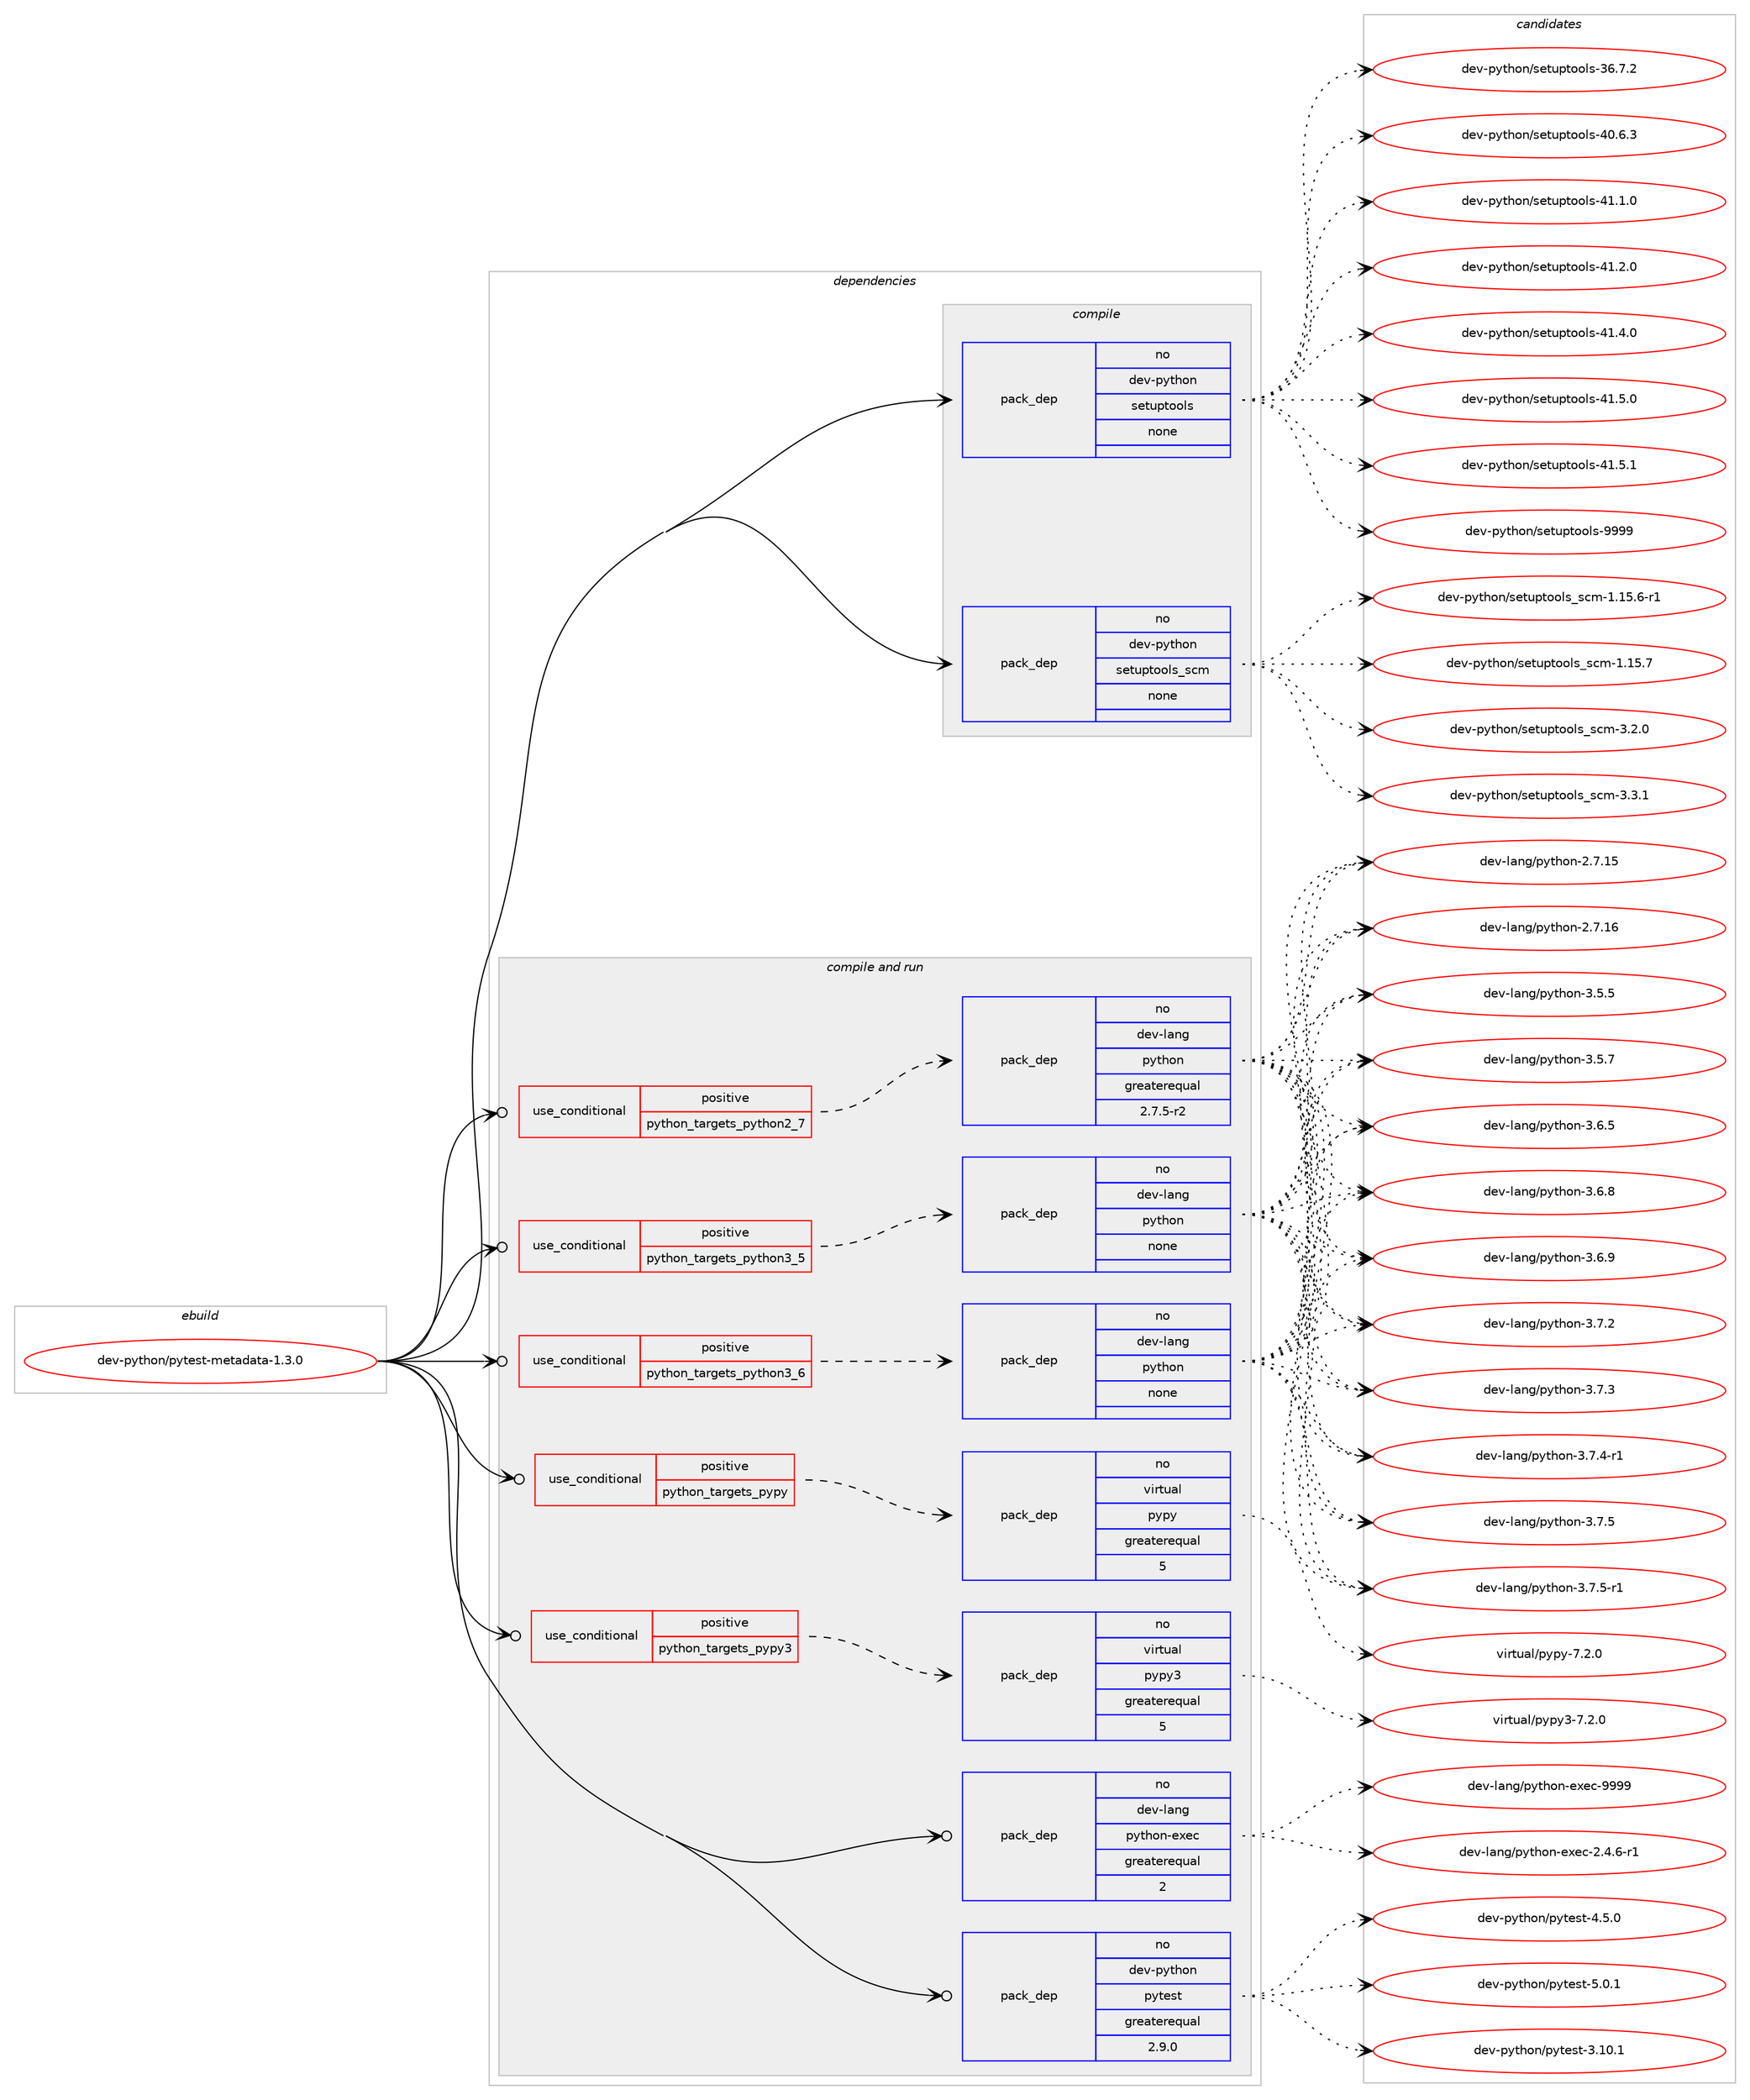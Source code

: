 digraph prolog {

# *************
# Graph options
# *************

newrank=true;
concentrate=true;
compound=true;
graph [rankdir=LR,fontname=Helvetica,fontsize=10,ranksep=1.5];#, ranksep=2.5, nodesep=0.2];
edge  [arrowhead=vee];
node  [fontname=Helvetica,fontsize=10];

# **********
# The ebuild
# **********

subgraph cluster_leftcol {
color=gray;
rank=same;
label=<<i>ebuild</i>>;
id [label="dev-python/pytest-metadata-1.3.0", color=red, width=4, href="../dev-python/pytest-metadata-1.3.0.svg"];
}

# ****************
# The dependencies
# ****************

subgraph cluster_midcol {
color=gray;
label=<<i>dependencies</i>>;
subgraph cluster_compile {
fillcolor="#eeeeee";
style=filled;
label=<<i>compile</i>>;
subgraph pack470607 {
dependency629553 [label=<<TABLE BORDER="0" CELLBORDER="1" CELLSPACING="0" CELLPADDING="4" WIDTH="220"><TR><TD ROWSPAN="6" CELLPADDING="30">pack_dep</TD></TR><TR><TD WIDTH="110">no</TD></TR><TR><TD>dev-python</TD></TR><TR><TD>setuptools</TD></TR><TR><TD>none</TD></TR><TR><TD></TD></TR></TABLE>>, shape=none, color=blue];
}
id:e -> dependency629553:w [weight=20,style="solid",arrowhead="vee"];
subgraph pack470608 {
dependency629554 [label=<<TABLE BORDER="0" CELLBORDER="1" CELLSPACING="0" CELLPADDING="4" WIDTH="220"><TR><TD ROWSPAN="6" CELLPADDING="30">pack_dep</TD></TR><TR><TD WIDTH="110">no</TD></TR><TR><TD>dev-python</TD></TR><TR><TD>setuptools_scm</TD></TR><TR><TD>none</TD></TR><TR><TD></TD></TR></TABLE>>, shape=none, color=blue];
}
id:e -> dependency629554:w [weight=20,style="solid",arrowhead="vee"];
}
subgraph cluster_compileandrun {
fillcolor="#eeeeee";
style=filled;
label=<<i>compile and run</i>>;
subgraph cond147080 {
dependency629555 [label=<<TABLE BORDER="0" CELLBORDER="1" CELLSPACING="0" CELLPADDING="4"><TR><TD ROWSPAN="3" CELLPADDING="10">use_conditional</TD></TR><TR><TD>positive</TD></TR><TR><TD>python_targets_pypy</TD></TR></TABLE>>, shape=none, color=red];
subgraph pack470609 {
dependency629556 [label=<<TABLE BORDER="0" CELLBORDER="1" CELLSPACING="0" CELLPADDING="4" WIDTH="220"><TR><TD ROWSPAN="6" CELLPADDING="30">pack_dep</TD></TR><TR><TD WIDTH="110">no</TD></TR><TR><TD>virtual</TD></TR><TR><TD>pypy</TD></TR><TR><TD>greaterequal</TD></TR><TR><TD>5</TD></TR></TABLE>>, shape=none, color=blue];
}
dependency629555:e -> dependency629556:w [weight=20,style="dashed",arrowhead="vee"];
}
id:e -> dependency629555:w [weight=20,style="solid",arrowhead="odotvee"];
subgraph cond147081 {
dependency629557 [label=<<TABLE BORDER="0" CELLBORDER="1" CELLSPACING="0" CELLPADDING="4"><TR><TD ROWSPAN="3" CELLPADDING="10">use_conditional</TD></TR><TR><TD>positive</TD></TR><TR><TD>python_targets_pypy3</TD></TR></TABLE>>, shape=none, color=red];
subgraph pack470610 {
dependency629558 [label=<<TABLE BORDER="0" CELLBORDER="1" CELLSPACING="0" CELLPADDING="4" WIDTH="220"><TR><TD ROWSPAN="6" CELLPADDING="30">pack_dep</TD></TR><TR><TD WIDTH="110">no</TD></TR><TR><TD>virtual</TD></TR><TR><TD>pypy3</TD></TR><TR><TD>greaterequal</TD></TR><TR><TD>5</TD></TR></TABLE>>, shape=none, color=blue];
}
dependency629557:e -> dependency629558:w [weight=20,style="dashed",arrowhead="vee"];
}
id:e -> dependency629557:w [weight=20,style="solid",arrowhead="odotvee"];
subgraph cond147082 {
dependency629559 [label=<<TABLE BORDER="0" CELLBORDER="1" CELLSPACING="0" CELLPADDING="4"><TR><TD ROWSPAN="3" CELLPADDING="10">use_conditional</TD></TR><TR><TD>positive</TD></TR><TR><TD>python_targets_python2_7</TD></TR></TABLE>>, shape=none, color=red];
subgraph pack470611 {
dependency629560 [label=<<TABLE BORDER="0" CELLBORDER="1" CELLSPACING="0" CELLPADDING="4" WIDTH="220"><TR><TD ROWSPAN="6" CELLPADDING="30">pack_dep</TD></TR><TR><TD WIDTH="110">no</TD></TR><TR><TD>dev-lang</TD></TR><TR><TD>python</TD></TR><TR><TD>greaterequal</TD></TR><TR><TD>2.7.5-r2</TD></TR></TABLE>>, shape=none, color=blue];
}
dependency629559:e -> dependency629560:w [weight=20,style="dashed",arrowhead="vee"];
}
id:e -> dependency629559:w [weight=20,style="solid",arrowhead="odotvee"];
subgraph cond147083 {
dependency629561 [label=<<TABLE BORDER="0" CELLBORDER="1" CELLSPACING="0" CELLPADDING="4"><TR><TD ROWSPAN="3" CELLPADDING="10">use_conditional</TD></TR><TR><TD>positive</TD></TR><TR><TD>python_targets_python3_5</TD></TR></TABLE>>, shape=none, color=red];
subgraph pack470612 {
dependency629562 [label=<<TABLE BORDER="0" CELLBORDER="1" CELLSPACING="0" CELLPADDING="4" WIDTH="220"><TR><TD ROWSPAN="6" CELLPADDING="30">pack_dep</TD></TR><TR><TD WIDTH="110">no</TD></TR><TR><TD>dev-lang</TD></TR><TR><TD>python</TD></TR><TR><TD>none</TD></TR><TR><TD></TD></TR></TABLE>>, shape=none, color=blue];
}
dependency629561:e -> dependency629562:w [weight=20,style="dashed",arrowhead="vee"];
}
id:e -> dependency629561:w [weight=20,style="solid",arrowhead="odotvee"];
subgraph cond147084 {
dependency629563 [label=<<TABLE BORDER="0" CELLBORDER="1" CELLSPACING="0" CELLPADDING="4"><TR><TD ROWSPAN="3" CELLPADDING="10">use_conditional</TD></TR><TR><TD>positive</TD></TR><TR><TD>python_targets_python3_6</TD></TR></TABLE>>, shape=none, color=red];
subgraph pack470613 {
dependency629564 [label=<<TABLE BORDER="0" CELLBORDER="1" CELLSPACING="0" CELLPADDING="4" WIDTH="220"><TR><TD ROWSPAN="6" CELLPADDING="30">pack_dep</TD></TR><TR><TD WIDTH="110">no</TD></TR><TR><TD>dev-lang</TD></TR><TR><TD>python</TD></TR><TR><TD>none</TD></TR><TR><TD></TD></TR></TABLE>>, shape=none, color=blue];
}
dependency629563:e -> dependency629564:w [weight=20,style="dashed",arrowhead="vee"];
}
id:e -> dependency629563:w [weight=20,style="solid",arrowhead="odotvee"];
subgraph pack470614 {
dependency629565 [label=<<TABLE BORDER="0" CELLBORDER="1" CELLSPACING="0" CELLPADDING="4" WIDTH="220"><TR><TD ROWSPAN="6" CELLPADDING="30">pack_dep</TD></TR><TR><TD WIDTH="110">no</TD></TR><TR><TD>dev-lang</TD></TR><TR><TD>python-exec</TD></TR><TR><TD>greaterequal</TD></TR><TR><TD>2</TD></TR></TABLE>>, shape=none, color=blue];
}
id:e -> dependency629565:w [weight=20,style="solid",arrowhead="odotvee"];
subgraph pack470615 {
dependency629566 [label=<<TABLE BORDER="0" CELLBORDER="1" CELLSPACING="0" CELLPADDING="4" WIDTH="220"><TR><TD ROWSPAN="6" CELLPADDING="30">pack_dep</TD></TR><TR><TD WIDTH="110">no</TD></TR><TR><TD>dev-python</TD></TR><TR><TD>pytest</TD></TR><TR><TD>greaterequal</TD></TR><TR><TD>2.9.0</TD></TR></TABLE>>, shape=none, color=blue];
}
id:e -> dependency629566:w [weight=20,style="solid",arrowhead="odotvee"];
}
subgraph cluster_run {
fillcolor="#eeeeee";
style=filled;
label=<<i>run</i>>;
}
}

# **************
# The candidates
# **************

subgraph cluster_choices {
rank=same;
color=gray;
label=<<i>candidates</i>>;

subgraph choice470607 {
color=black;
nodesep=1;
choice100101118451121211161041111104711510111611711211611111110811545515446554650 [label="dev-python/setuptools-36.7.2", color=red, width=4,href="../dev-python/setuptools-36.7.2.svg"];
choice100101118451121211161041111104711510111611711211611111110811545524846544651 [label="dev-python/setuptools-40.6.3", color=red, width=4,href="../dev-python/setuptools-40.6.3.svg"];
choice100101118451121211161041111104711510111611711211611111110811545524946494648 [label="dev-python/setuptools-41.1.0", color=red, width=4,href="../dev-python/setuptools-41.1.0.svg"];
choice100101118451121211161041111104711510111611711211611111110811545524946504648 [label="dev-python/setuptools-41.2.0", color=red, width=4,href="../dev-python/setuptools-41.2.0.svg"];
choice100101118451121211161041111104711510111611711211611111110811545524946524648 [label="dev-python/setuptools-41.4.0", color=red, width=4,href="../dev-python/setuptools-41.4.0.svg"];
choice100101118451121211161041111104711510111611711211611111110811545524946534648 [label="dev-python/setuptools-41.5.0", color=red, width=4,href="../dev-python/setuptools-41.5.0.svg"];
choice100101118451121211161041111104711510111611711211611111110811545524946534649 [label="dev-python/setuptools-41.5.1", color=red, width=4,href="../dev-python/setuptools-41.5.1.svg"];
choice10010111845112121116104111110471151011161171121161111111081154557575757 [label="dev-python/setuptools-9999", color=red, width=4,href="../dev-python/setuptools-9999.svg"];
dependency629553:e -> choice100101118451121211161041111104711510111611711211611111110811545515446554650:w [style=dotted,weight="100"];
dependency629553:e -> choice100101118451121211161041111104711510111611711211611111110811545524846544651:w [style=dotted,weight="100"];
dependency629553:e -> choice100101118451121211161041111104711510111611711211611111110811545524946494648:w [style=dotted,weight="100"];
dependency629553:e -> choice100101118451121211161041111104711510111611711211611111110811545524946504648:w [style=dotted,weight="100"];
dependency629553:e -> choice100101118451121211161041111104711510111611711211611111110811545524946524648:w [style=dotted,weight="100"];
dependency629553:e -> choice100101118451121211161041111104711510111611711211611111110811545524946534648:w [style=dotted,weight="100"];
dependency629553:e -> choice100101118451121211161041111104711510111611711211611111110811545524946534649:w [style=dotted,weight="100"];
dependency629553:e -> choice10010111845112121116104111110471151011161171121161111111081154557575757:w [style=dotted,weight="100"];
}
subgraph choice470608 {
color=black;
nodesep=1;
choice10010111845112121116104111110471151011161171121161111111081159511599109454946495346544511449 [label="dev-python/setuptools_scm-1.15.6-r1", color=red, width=4,href="../dev-python/setuptools_scm-1.15.6-r1.svg"];
choice1001011184511212111610411111047115101116117112116111111108115951159910945494649534655 [label="dev-python/setuptools_scm-1.15.7", color=red, width=4,href="../dev-python/setuptools_scm-1.15.7.svg"];
choice10010111845112121116104111110471151011161171121161111111081159511599109455146504648 [label="dev-python/setuptools_scm-3.2.0", color=red, width=4,href="../dev-python/setuptools_scm-3.2.0.svg"];
choice10010111845112121116104111110471151011161171121161111111081159511599109455146514649 [label="dev-python/setuptools_scm-3.3.1", color=red, width=4,href="../dev-python/setuptools_scm-3.3.1.svg"];
dependency629554:e -> choice10010111845112121116104111110471151011161171121161111111081159511599109454946495346544511449:w [style=dotted,weight="100"];
dependency629554:e -> choice1001011184511212111610411111047115101116117112116111111108115951159910945494649534655:w [style=dotted,weight="100"];
dependency629554:e -> choice10010111845112121116104111110471151011161171121161111111081159511599109455146504648:w [style=dotted,weight="100"];
dependency629554:e -> choice10010111845112121116104111110471151011161171121161111111081159511599109455146514649:w [style=dotted,weight="100"];
}
subgraph choice470609 {
color=black;
nodesep=1;
choice1181051141161179710847112121112121455546504648 [label="virtual/pypy-7.2.0", color=red, width=4,href="../virtual/pypy-7.2.0.svg"];
dependency629556:e -> choice1181051141161179710847112121112121455546504648:w [style=dotted,weight="100"];
}
subgraph choice470610 {
color=black;
nodesep=1;
choice118105114116117971084711212111212151455546504648 [label="virtual/pypy3-7.2.0", color=red, width=4,href="../virtual/pypy3-7.2.0.svg"];
dependency629558:e -> choice118105114116117971084711212111212151455546504648:w [style=dotted,weight="100"];
}
subgraph choice470611 {
color=black;
nodesep=1;
choice10010111845108971101034711212111610411111045504655464953 [label="dev-lang/python-2.7.15", color=red, width=4,href="../dev-lang/python-2.7.15.svg"];
choice10010111845108971101034711212111610411111045504655464954 [label="dev-lang/python-2.7.16", color=red, width=4,href="../dev-lang/python-2.7.16.svg"];
choice100101118451089711010347112121116104111110455146534653 [label="dev-lang/python-3.5.5", color=red, width=4,href="../dev-lang/python-3.5.5.svg"];
choice100101118451089711010347112121116104111110455146534655 [label="dev-lang/python-3.5.7", color=red, width=4,href="../dev-lang/python-3.5.7.svg"];
choice100101118451089711010347112121116104111110455146544653 [label="dev-lang/python-3.6.5", color=red, width=4,href="../dev-lang/python-3.6.5.svg"];
choice100101118451089711010347112121116104111110455146544656 [label="dev-lang/python-3.6.8", color=red, width=4,href="../dev-lang/python-3.6.8.svg"];
choice100101118451089711010347112121116104111110455146544657 [label="dev-lang/python-3.6.9", color=red, width=4,href="../dev-lang/python-3.6.9.svg"];
choice100101118451089711010347112121116104111110455146554650 [label="dev-lang/python-3.7.2", color=red, width=4,href="../dev-lang/python-3.7.2.svg"];
choice100101118451089711010347112121116104111110455146554651 [label="dev-lang/python-3.7.3", color=red, width=4,href="../dev-lang/python-3.7.3.svg"];
choice1001011184510897110103471121211161041111104551465546524511449 [label="dev-lang/python-3.7.4-r1", color=red, width=4,href="../dev-lang/python-3.7.4-r1.svg"];
choice100101118451089711010347112121116104111110455146554653 [label="dev-lang/python-3.7.5", color=red, width=4,href="../dev-lang/python-3.7.5.svg"];
choice1001011184510897110103471121211161041111104551465546534511449 [label="dev-lang/python-3.7.5-r1", color=red, width=4,href="../dev-lang/python-3.7.5-r1.svg"];
dependency629560:e -> choice10010111845108971101034711212111610411111045504655464953:w [style=dotted,weight="100"];
dependency629560:e -> choice10010111845108971101034711212111610411111045504655464954:w [style=dotted,weight="100"];
dependency629560:e -> choice100101118451089711010347112121116104111110455146534653:w [style=dotted,weight="100"];
dependency629560:e -> choice100101118451089711010347112121116104111110455146534655:w [style=dotted,weight="100"];
dependency629560:e -> choice100101118451089711010347112121116104111110455146544653:w [style=dotted,weight="100"];
dependency629560:e -> choice100101118451089711010347112121116104111110455146544656:w [style=dotted,weight="100"];
dependency629560:e -> choice100101118451089711010347112121116104111110455146544657:w [style=dotted,weight="100"];
dependency629560:e -> choice100101118451089711010347112121116104111110455146554650:w [style=dotted,weight="100"];
dependency629560:e -> choice100101118451089711010347112121116104111110455146554651:w [style=dotted,weight="100"];
dependency629560:e -> choice1001011184510897110103471121211161041111104551465546524511449:w [style=dotted,weight="100"];
dependency629560:e -> choice100101118451089711010347112121116104111110455146554653:w [style=dotted,weight="100"];
dependency629560:e -> choice1001011184510897110103471121211161041111104551465546534511449:w [style=dotted,weight="100"];
}
subgraph choice470612 {
color=black;
nodesep=1;
choice10010111845108971101034711212111610411111045504655464953 [label="dev-lang/python-2.7.15", color=red, width=4,href="../dev-lang/python-2.7.15.svg"];
choice10010111845108971101034711212111610411111045504655464954 [label="dev-lang/python-2.7.16", color=red, width=4,href="../dev-lang/python-2.7.16.svg"];
choice100101118451089711010347112121116104111110455146534653 [label="dev-lang/python-3.5.5", color=red, width=4,href="../dev-lang/python-3.5.5.svg"];
choice100101118451089711010347112121116104111110455146534655 [label="dev-lang/python-3.5.7", color=red, width=4,href="../dev-lang/python-3.5.7.svg"];
choice100101118451089711010347112121116104111110455146544653 [label="dev-lang/python-3.6.5", color=red, width=4,href="../dev-lang/python-3.6.5.svg"];
choice100101118451089711010347112121116104111110455146544656 [label="dev-lang/python-3.6.8", color=red, width=4,href="../dev-lang/python-3.6.8.svg"];
choice100101118451089711010347112121116104111110455146544657 [label="dev-lang/python-3.6.9", color=red, width=4,href="../dev-lang/python-3.6.9.svg"];
choice100101118451089711010347112121116104111110455146554650 [label="dev-lang/python-3.7.2", color=red, width=4,href="../dev-lang/python-3.7.2.svg"];
choice100101118451089711010347112121116104111110455146554651 [label="dev-lang/python-3.7.3", color=red, width=4,href="../dev-lang/python-3.7.3.svg"];
choice1001011184510897110103471121211161041111104551465546524511449 [label="dev-lang/python-3.7.4-r1", color=red, width=4,href="../dev-lang/python-3.7.4-r1.svg"];
choice100101118451089711010347112121116104111110455146554653 [label="dev-lang/python-3.7.5", color=red, width=4,href="../dev-lang/python-3.7.5.svg"];
choice1001011184510897110103471121211161041111104551465546534511449 [label="dev-lang/python-3.7.5-r1", color=red, width=4,href="../dev-lang/python-3.7.5-r1.svg"];
dependency629562:e -> choice10010111845108971101034711212111610411111045504655464953:w [style=dotted,weight="100"];
dependency629562:e -> choice10010111845108971101034711212111610411111045504655464954:w [style=dotted,weight="100"];
dependency629562:e -> choice100101118451089711010347112121116104111110455146534653:w [style=dotted,weight="100"];
dependency629562:e -> choice100101118451089711010347112121116104111110455146534655:w [style=dotted,weight="100"];
dependency629562:e -> choice100101118451089711010347112121116104111110455146544653:w [style=dotted,weight="100"];
dependency629562:e -> choice100101118451089711010347112121116104111110455146544656:w [style=dotted,weight="100"];
dependency629562:e -> choice100101118451089711010347112121116104111110455146544657:w [style=dotted,weight="100"];
dependency629562:e -> choice100101118451089711010347112121116104111110455146554650:w [style=dotted,weight="100"];
dependency629562:e -> choice100101118451089711010347112121116104111110455146554651:w [style=dotted,weight="100"];
dependency629562:e -> choice1001011184510897110103471121211161041111104551465546524511449:w [style=dotted,weight="100"];
dependency629562:e -> choice100101118451089711010347112121116104111110455146554653:w [style=dotted,weight="100"];
dependency629562:e -> choice1001011184510897110103471121211161041111104551465546534511449:w [style=dotted,weight="100"];
}
subgraph choice470613 {
color=black;
nodesep=1;
choice10010111845108971101034711212111610411111045504655464953 [label="dev-lang/python-2.7.15", color=red, width=4,href="../dev-lang/python-2.7.15.svg"];
choice10010111845108971101034711212111610411111045504655464954 [label="dev-lang/python-2.7.16", color=red, width=4,href="../dev-lang/python-2.7.16.svg"];
choice100101118451089711010347112121116104111110455146534653 [label="dev-lang/python-3.5.5", color=red, width=4,href="../dev-lang/python-3.5.5.svg"];
choice100101118451089711010347112121116104111110455146534655 [label="dev-lang/python-3.5.7", color=red, width=4,href="../dev-lang/python-3.5.7.svg"];
choice100101118451089711010347112121116104111110455146544653 [label="dev-lang/python-3.6.5", color=red, width=4,href="../dev-lang/python-3.6.5.svg"];
choice100101118451089711010347112121116104111110455146544656 [label="dev-lang/python-3.6.8", color=red, width=4,href="../dev-lang/python-3.6.8.svg"];
choice100101118451089711010347112121116104111110455146544657 [label="dev-lang/python-3.6.9", color=red, width=4,href="../dev-lang/python-3.6.9.svg"];
choice100101118451089711010347112121116104111110455146554650 [label="dev-lang/python-3.7.2", color=red, width=4,href="../dev-lang/python-3.7.2.svg"];
choice100101118451089711010347112121116104111110455146554651 [label="dev-lang/python-3.7.3", color=red, width=4,href="../dev-lang/python-3.7.3.svg"];
choice1001011184510897110103471121211161041111104551465546524511449 [label="dev-lang/python-3.7.4-r1", color=red, width=4,href="../dev-lang/python-3.7.4-r1.svg"];
choice100101118451089711010347112121116104111110455146554653 [label="dev-lang/python-3.7.5", color=red, width=4,href="../dev-lang/python-3.7.5.svg"];
choice1001011184510897110103471121211161041111104551465546534511449 [label="dev-lang/python-3.7.5-r1", color=red, width=4,href="../dev-lang/python-3.7.5-r1.svg"];
dependency629564:e -> choice10010111845108971101034711212111610411111045504655464953:w [style=dotted,weight="100"];
dependency629564:e -> choice10010111845108971101034711212111610411111045504655464954:w [style=dotted,weight="100"];
dependency629564:e -> choice100101118451089711010347112121116104111110455146534653:w [style=dotted,weight="100"];
dependency629564:e -> choice100101118451089711010347112121116104111110455146534655:w [style=dotted,weight="100"];
dependency629564:e -> choice100101118451089711010347112121116104111110455146544653:w [style=dotted,weight="100"];
dependency629564:e -> choice100101118451089711010347112121116104111110455146544656:w [style=dotted,weight="100"];
dependency629564:e -> choice100101118451089711010347112121116104111110455146544657:w [style=dotted,weight="100"];
dependency629564:e -> choice100101118451089711010347112121116104111110455146554650:w [style=dotted,weight="100"];
dependency629564:e -> choice100101118451089711010347112121116104111110455146554651:w [style=dotted,weight="100"];
dependency629564:e -> choice1001011184510897110103471121211161041111104551465546524511449:w [style=dotted,weight="100"];
dependency629564:e -> choice100101118451089711010347112121116104111110455146554653:w [style=dotted,weight="100"];
dependency629564:e -> choice1001011184510897110103471121211161041111104551465546534511449:w [style=dotted,weight="100"];
}
subgraph choice470614 {
color=black;
nodesep=1;
choice10010111845108971101034711212111610411111045101120101994550465246544511449 [label="dev-lang/python-exec-2.4.6-r1", color=red, width=4,href="../dev-lang/python-exec-2.4.6-r1.svg"];
choice10010111845108971101034711212111610411111045101120101994557575757 [label="dev-lang/python-exec-9999", color=red, width=4,href="../dev-lang/python-exec-9999.svg"];
dependency629565:e -> choice10010111845108971101034711212111610411111045101120101994550465246544511449:w [style=dotted,weight="100"];
dependency629565:e -> choice10010111845108971101034711212111610411111045101120101994557575757:w [style=dotted,weight="100"];
}
subgraph choice470615 {
color=black;
nodesep=1;
choice100101118451121211161041111104711212111610111511645514649484649 [label="dev-python/pytest-3.10.1", color=red, width=4,href="../dev-python/pytest-3.10.1.svg"];
choice1001011184511212111610411111047112121116101115116455246534648 [label="dev-python/pytest-4.5.0", color=red, width=4,href="../dev-python/pytest-4.5.0.svg"];
choice1001011184511212111610411111047112121116101115116455346484649 [label="dev-python/pytest-5.0.1", color=red, width=4,href="../dev-python/pytest-5.0.1.svg"];
dependency629566:e -> choice100101118451121211161041111104711212111610111511645514649484649:w [style=dotted,weight="100"];
dependency629566:e -> choice1001011184511212111610411111047112121116101115116455246534648:w [style=dotted,weight="100"];
dependency629566:e -> choice1001011184511212111610411111047112121116101115116455346484649:w [style=dotted,weight="100"];
}
}

}
